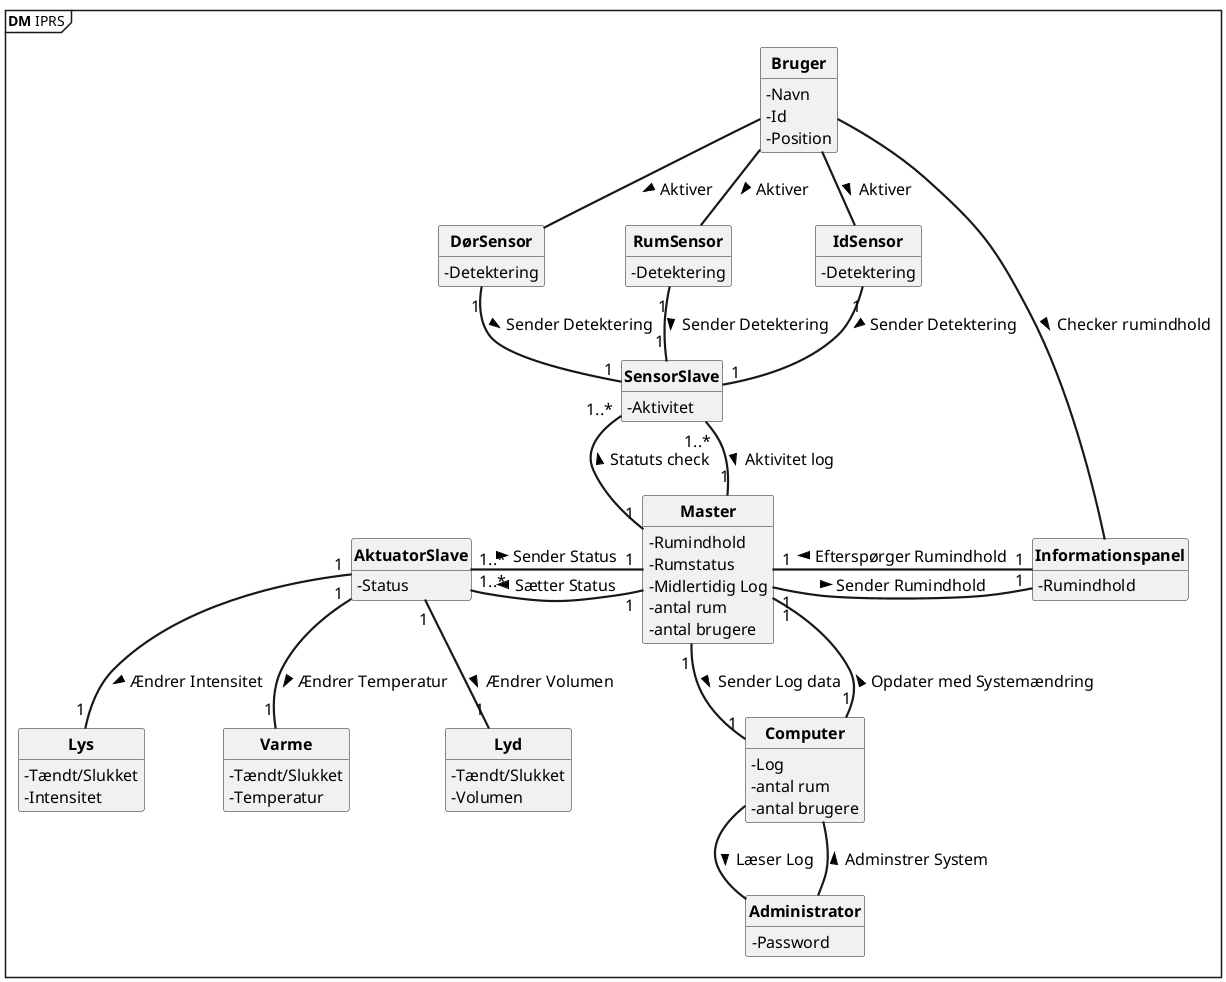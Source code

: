 @startuml DM IPRS
' Default param deffinition
skinparam style strictuml
skinparam DefaultFontSize 16
skinparam DefaultFontName times new roman
skinparam ArrowFontSize 16
skinparam ArrowThickness 2.2
skinparam Linetype poly
skinparam ranksep 50
skinparam nodesep 50
skinparam ClassAttributeIconSize 0
hide empty members


mainframe **DM** IPRS

' Class definition


Class "**SensorSlave**" as SS{
- Aktivitet
}

Class "**DørSensor**" as DS{
- Detektering
}

Class "**RumSensor**" as RS{
- Detektering
}

Class "**IdSensor**" as IS{
- Detektering
}

Class "**AktuatorSlave**" as AS{
- Status
}

Class "**Varme**" as V{
- Tændt/Slukket
- Temperatur
}

Class "**Lyd**" as LD{
- Tændt/Slukket
- Volumen
}

Class "**Lys**" as LS{
- Tændt/Slukket
- Intensitet
}

Class "**Bruger**" as BR{
- Navn
- Id
- Position
}


Class  "**Master**" as ME{
- Rumindhold
- Rumstatus
- Midlertidig Log
- antal rum
- antal brugere
}

Class "**Computer**" as COM{
- Log
- antal rum
- antal brugere
}

Class "**Informationspanel**" as INFO {
- Rumindhold
}

Class "**Administrator**" as ADMIN {
- Password
}

' Conection definition
BR -- INFO : > Checker rumindhold

SS "1..*" -- "1" ME : > Aktivitet log
SS "1..*" -- "1" ME : < Statuts check

ME "1" -- "1" COM : > Sender Log data
ME "1" -- "1" COM : < Opdater med Systemændring
ME "1" - "1" INFO : > Sender Rumindhold
ME "1" - "1" INFO : < Efterspørger Rumindhold

RS "1" -- "1" SS : > Sender Detektering
DS "1" -- "1" SS : > Sender Detektering
IS "1" -- "1" SS : > Sender Detektering

BR -- IS : > Aktiver
BR -- DS : > Aktiver
BR -- RS : > Aktiver

ADMIN -- COM  : > Adminstrer System
COM -- ADMIN : > Læser Log

ME "1" --left-- "1..*" AS : > Sætter Status
ME "1" -- "1..*" AS : < Sender Status

AS "1" -- "1" LS : > Ændrer Intensitet 
AS "1" -- "1" LD : > Ændrer Volumen
AS "1" -- "1" V : > Ændrer Temperatur
@enduml